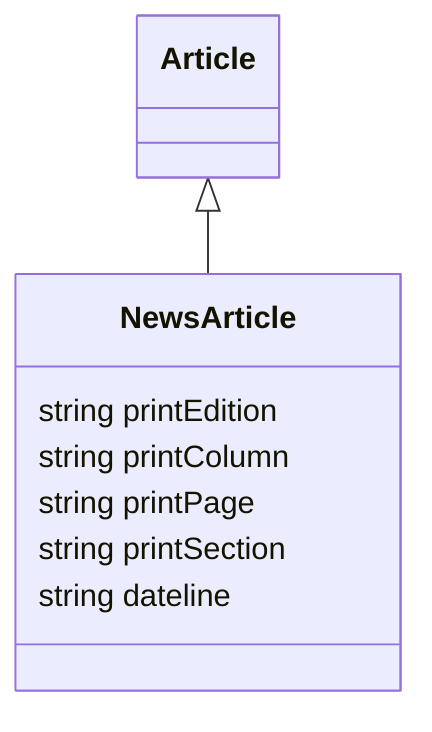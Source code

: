 classDiagram
  

Article <|-- NewsArticle
class NewsArticle {

  string printEdition
  string printColumn
  string printPage
  string printSection
  string dateline

}